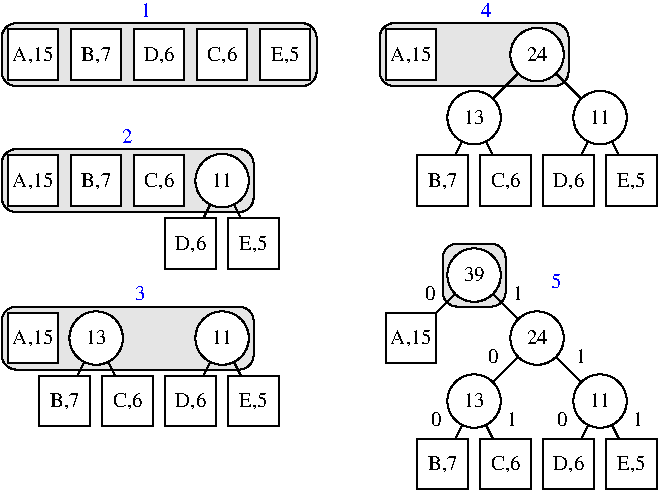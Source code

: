 #FIG 3.2
Portrait
Center
Metric
A4      
100.00
Single
-2
1200 2
6 495 2070 855 2430
2 2 0 1 0 7 50 0 20 0.000 0 0 -1 0 0 5
	 495 2430 855 2430 855 2070 495 2070 495 2430
-6
6 945 2070 1305 2430
2 2 0 1 0 7 50 0 20 0.000 0 0 -1 0 0 5
	 945 2430 1305 2430 1305 2070 945 2070 945 2430
-6
6 1395 2070 1755 2430
2 2 0 1 0 7 50 0 20 0.000 0 0 -1 0 0 5
	 1395 2430 1755 2430 1755 2070 1395 2070 1395 2430
-6
6 495 1170 2655 1530
6 495 1170 855 1530
2 2 0 1 0 7 50 0 20 0.000 0 0 -1 0 0 5
	 495 1530 855 1530 855 1170 495 1170 495 1530
-6
6 2295 1170 2655 1530
2 2 0 1 0 7 50 0 20 0.000 0 0 -1 0 0 5
	 2295 1530 2655 1530 2655 1170 2295 1170 2295 1530
-6
6 945 1170 1305 1530
2 2 0 1 0 7 50 0 20 0.000 0 0 -1 0 0 5
	 945 1530 1305 1530 1305 1170 945 1170 945 1530
-6
6 1395 1170 1755 1530
2 2 0 1 0 7 50 0 20 0.000 0 0 -1 0 0 5
	 1395 1530 1755 1530 1755 1170 1395 1170 1395 1530
-6
6 1845 1170 2205 1530
2 2 0 1 0 7 50 0 20 0.000 0 0 -1 0 0 5
	 1845 1530 2205 1530 2205 1170 1845 1170 1845 1530
-6
-6
6 3195 1170 3555 1530
2 2 0 1 0 7 50 0 20 0.000 0 0 -1 0 0 5
	 3195 1530 3555 1530 3555 1170 3195 1170 3195 1530
-6
6 3420 1125 5130 2430
6 3420 1575 5130 2430
6 3600 1575 4050 2025
1 3 0 1 0 7 50 0 20 0.000 1 0.0000 3825 1800 191 191 3825 1800 4016 1800
-6
6 3420 2070 3780 2430
2 2 0 1 0 7 50 0 20 0.000 0 0 -1 0 0 5
	 3420 2430 3780 2430 3780 2070 3420 2070 3420 2430
-6
6 3870 2070 4230 2430
2 2 0 1 0 7 50 0 20 0.000 0 0 -1 0 0 5
	 3870 2430 4230 2430 4230 2070 3870 2070 3870 2430
-6
6 4500 1575 4950 2025
1 3 0 1 0 7 50 0 20 0.000 1 0.0000 4725 1800 191 191 4725 1800 4916 1800
-6
6 4320 2070 4680 2430
2 2 0 1 0 7 50 0 20 0.000 0 0 -1 0 0 5
	 4320 2430 4680 2430 4680 2070 4320 2070 4320 2430
-6
6 4770 2070 5130 2430
2 2 0 1 0 7 50 0 20 0.000 0 0 -1 0 0 5
	 4770 2430 5130 2430 5130 2070 4770 2070 4770 2430
-6
2 1 0 1 0 7 51 0 -1 0.000 0 0 -1 0 0 2
	 3600 2250 3825 1800
2 1 0 1 0 7 51 0 -1 0.000 0 0 -1 0 0 2
	 3825 1800 4050 2250
2 1 0 1 0 7 51 0 -1 0.000 0 0 -1 0 0 2
	 4500 2250 4725 1800
2 1 0 1 0 7 51 0 -1 0.000 0 0 -1 0 0 2
	 4725 1800 4950 2250
-6
6 4050 1125 4500 1575
1 3 0 1 0 7 50 0 20 0.000 1 0.0000 4275 1350 191 191 4275 1350 4466 1350
-6
2 1 0 1 0 7 51 0 -1 0.000 0 0 -1 0 0 2
	 4275 1350 3825 1800
2 1 0 1 0 7 51 0 -1 0.000 0 0 -1 0 0 2
	 4275 1350 4725 1800
-6
6 3195 2700 5130 4455
6 3420 3150 5130 4455
6 3420 3600 5130 4455
6 3600 3600 4050 4050
1 3 0 1 0 7 50 0 20 0.000 1 0.0000 3825 3825 191 191 3825 3825 4016 3825
-6
6 3420 4095 3780 4455
2 2 0 1 0 7 50 0 20 0.000 0 0 -1 0 0 5
	 3420 4455 3780 4455 3780 4095 3420 4095 3420 4455
-6
6 3870 4095 4230 4455
2 2 0 1 0 7 50 0 20 0.000 0 0 -1 0 0 5
	 3870 4455 4230 4455 4230 4095 3870 4095 3870 4455
-6
6 4500 3600 4950 4050
1 3 0 1 0 7 50 0 20 0.000 1 0.0000 4725 3825 191 191 4725 3825 4916 3825
-6
6 4320 4095 4680 4455
2 2 0 1 0 7 50 0 20 0.000 0 0 -1 0 0 5
	 4320 4455 4680 4455 4680 4095 4320 4095 4320 4455
-6
6 4770 4095 5130 4455
2 2 0 1 0 7 50 0 20 0.000 0 0 -1 0 0 5
	 4770 4455 5130 4455 5130 4095 4770 4095 4770 4455
-6
2 1 0 1 0 7 51 0 -1 0.000 0 0 -1 0 0 2
	 3600 4275 3825 3825
2 1 0 1 0 7 51 0 -1 0.000 0 0 -1 0 0 2
	 3825 3825 4050 4275
2 1 0 1 0 7 51 0 -1 0.000 0 0 -1 0 0 2
	 4500 4275 4725 3825
2 1 0 1 0 7 51 0 -1 0.000 0 0 -1 0 0 2
	 4725 3825 4950 4275
-6
6 4050 3150 4500 3600
1 3 0 1 0 7 50 0 20 0.000 1 0.0000 4275 3375 191 191 4275 3375 4466 3375
-6
2 1 0 1 0 7 51 0 -1 0.000 0 0 -1 0 0 2
	 4275 3375 3825 3825
2 1 0 1 0 7 51 0 -1 0.000 0 0 -1 0 0 2
	 4275 3375 4725 3825
-6
6 3195 3195 3555 3555
2 2 0 1 0 7 50 0 20 0.000 0 0 -1 0 0 5
	 3195 3555 3555 3555 3555 3195 3195 3195 3195 3555
-6
6 3600 2700 4050 3150
1 3 0 1 0 7 50 0 20 0.000 1 0.0000 3825 2925 191 191 3825 2925 4016 2925
-6
2 1 0 1 0 7 51 0 -1 0.000 0 0 -1 0 0 2
	 3375 3375 3825 2925
2 1 0 1 0 7 51 0 -1 0.000 0 0 -1 0 0 2
	 3825 2925 4275 3375
-6
6 495 3150 2430 4005
6 495 3195 855 3555
2 2 0 1 0 7 50 0 20 0.000 0 0 -1 0 0 5
	 495 3555 855 3555 855 3195 495 3195 495 3555
-6
6 720 3150 2430 4005
6 900 3150 1350 3600
1 3 0 1 0 7 50 0 20 0.000 1 0.0000 1125 3375 191 191 1125 3375 1316 3375
-6
6 720 3645 1080 4005
2 2 0 1 0 7 50 0 20 0.000 0 0 -1 0 0 5
	 720 4005 1080 4005 1080 3645 720 3645 720 4005
-6
6 1170 3645 1530 4005
2 2 0 1 0 7 50 0 20 0.000 0 0 -1 0 0 5
	 1170 4005 1530 4005 1530 3645 1170 3645 1170 4005
-6
6 1800 3150 2250 3600
1 3 0 1 0 7 50 0 20 0.000 1 0.0000 2025 3375 191 191 2025 3375 2216 3375
-6
6 1620 3645 1980 4005
2 2 0 1 0 7 50 0 20 0.000 0 0 -1 0 0 5
	 1620 4005 1980 4005 1980 3645 1620 3645 1620 4005
-6
6 2070 3645 2430 4005
2 2 0 1 0 7 50 0 20 0.000 0 0 -1 0 0 5
	 2070 4005 2430 4005 2430 3645 2070 3645 2070 4005
-6
2 1 0 1 0 7 51 0 -1 0.000 0 0 -1 0 0 2
	 900 3825 1125 3375
2 1 0 1 0 7 51 0 -1 0.000 0 0 -1 0 0 2
	 1125 3375 1350 3825
2 1 0 1 0 7 51 0 -1 0.000 0 0 -1 0 0 2
	 1800 3825 2025 3375
2 1 0 1 0 7 51 0 -1 0.000 0 0 -1 0 0 2
	 2025 3375 2250 3825
-6
-6
6 1800 2025 2250 2475
1 3 0 1 0 7 50 0 20 0.000 1 0.0000 2025 2250 191 191 2025 2250 2216 2250
-6
6 1620 2520 1980 2880
2 2 0 1 0 7 50 0 20 0.000 0 0 -1 0 0 5
	 1620 2880 1980 2880 1980 2520 1620 2520 1620 2880
-6
6 2070 2520 2430 2880
2 2 0 1 0 7 50 0 20 0.000 0 0 -1 0 0 5
	 2070 2880 2430 2880 2430 2520 2070 2520 2070 2880
-6
2 4 0 1 0 7 52 0 18 0.000 0 0 7 0 0 5
	 2700 1575 450 1575 450 1125 2700 1125 2700 1575
2 4 0 1 0 7 52 0 18 0.000 0 0 7 0 0 5
	 2250 3600 2250 3150 450 3150 450 3600 2250 3600
2 4 0 1 0 7 52 0 18 0.000 0 0 7 0 0 5
	 4500 1575 4500 1125 3150 1125 3150 1575 4500 1575
2 4 0 1 0 7 52 0 18 0.000 0 0 7 0 0 5
	 4050 3150 4050 2700 3600 2700 3600 3150 4050 3150
2 1 0 1 0 7 51 0 -1 0.000 0 0 -1 0 0 2
	 2025 2250 2250 2700
2 4 0 1 0 7 52 0 18 0.000 0 0 7 0 0 5
	 2250 2475 2250 2025 450 2025 450 2475 2250 2475
2 1 0 1 0 7 51 0 -1 0.000 0 0 -1 0 0 2
	 1800 2700 2025 2250
4 1 0 48 0 0 10 0.0000 2 135 315 675 1395 A,15\001
4 1 0 48 0 0 10 0.0000 2 135 210 1125 1395 B,7\001
4 1 0 48 0 0 10 0.0000 2 135 225 1575 1395 D,6\001
4 1 0 48 0 0 10 0.0000 2 135 225 2025 1395 C,6\001
4 1 0 48 0 0 10 0.0000 2 135 210 2475 1395 E,5\001
4 1 0 48 0 0 10 0.0000 2 135 315 675 2295 A,15\001
4 1 0 48 0 0 10 0.0000 2 135 210 1125 2295 B,7\001
4 1 0 48 0 0 10 0.0000 2 135 210 2250 2745 E,5\001
4 1 0 50 0 0 10 0.0000 2 105 150 2025 2295 11\001
4 1 0 48 0 0 10 0.0000 2 135 315 675 3420 A,15\001
4 1 0 48 0 0 10 0.0000 2 135 210 900 3870 B,7\001
4 1 0 48 0 0 10 0.0000 2 135 225 1800 3870 D,6\001
4 1 0 48 0 0 10 0.0000 2 135 225 1350 3870 C,6\001
4 1 0 48 0 0 10 0.0000 2 135 210 2250 3870 E,5\001
4 1 0 48 0 0 10 0.0000 2 135 225 1575 2295 C,6\001
4 1 0 48 0 0 10 0.0000 2 135 225 1800 2745 D,6\001
4 1 0 50 0 0 10 0.0000 2 105 150 1125 3420 13\001
4 1 0 50 0 0 10 0.0000 2 105 150 2025 3420 11\001
4 1 0 48 0 0 10 0.0000 2 135 315 3375 1395 A,15\001
4 1 0 48 0 0 10 0.0000 2 135 210 3600 2295 B,7\001
4 1 0 48 0 0 10 0.0000 2 135 225 4050 2295 C,6\001
4 1 0 48 0 0 10 0.0000 2 135 225 4500 2295 D,6\001
4 1 0 48 0 0 10 0.0000 2 135 210 4950 2295 E,5\001
4 1 0 48 0 0 10 0.0000 2 135 315 3375 3420 A,15\001
4 1 0 48 0 0 10 0.0000 2 135 225 4050 4320 C,6\001
4 1 0 48 0 0 10 0.0000 2 135 225 4500 4320 D,6\001
4 1 0 48 0 0 10 0.0000 2 135 210 4950 4320 E,5\001
4 1 0 48 0 0 10 0.0000 2 135 210 3600 4320 B,7\001
4 1 0 50 0 0 10 0.0000 2 105 150 3825 1845 13\001
4 1 0 50 0 0 10 0.0000 2 105 150 4725 1845 11\001
4 1 0 50 0 0 10 0.0000 2 105 150 3825 3870 13\001
4 1 0 50 0 0 10 0.0000 2 105 150 4725 3870 11\001
4 1 0 50 0 0 10 0.0000 2 105 150 4275 3420 24\001
4 1 0 50 0 0 10 0.0000 2 105 150 3825 2970 39\001
4 1 0 50 0 0 10 0.0000 2 105 150 4275 1395 24\001
4 1 0 50 0 0 10 0.0000 2 105 75 3510 3105 0\001
4 1 0 50 0 0 10 0.0000 2 105 75 4140 3105 1\001
4 1 0 50 0 0 10 0.0000 2 105 75 3960 3555 0\001
4 1 0 50 0 0 10 0.0000 2 105 75 4590 3555 1\001
4 1 0 50 0 0 10 0.0000 2 105 75 3555 4005 0\001
4 1 0 50 0 0 10 0.0000 2 105 75 4095 4005 1\001
4 1 0 50 0 0 10 0.0000 2 105 75 4455 4005 0\001
4 1 0 50 0 0 10 0.0000 2 105 75 4995 4005 1\001
4 1 1 50 0 0 10 0.0000 2 105 75 1485 1080 1\001
4 1 1 50 0 0 10 0.0000 2 105 75 1350 1980 2\001
4 1 1 50 0 0 10 0.0000 2 105 75 3915 1080 4\001
4 1 1 50 0 0 10 0.0000 2 105 75 4410 3015 5\001
4 1 1 50 0 0 10 0.0000 2 105 75 1440 3105 3\001
